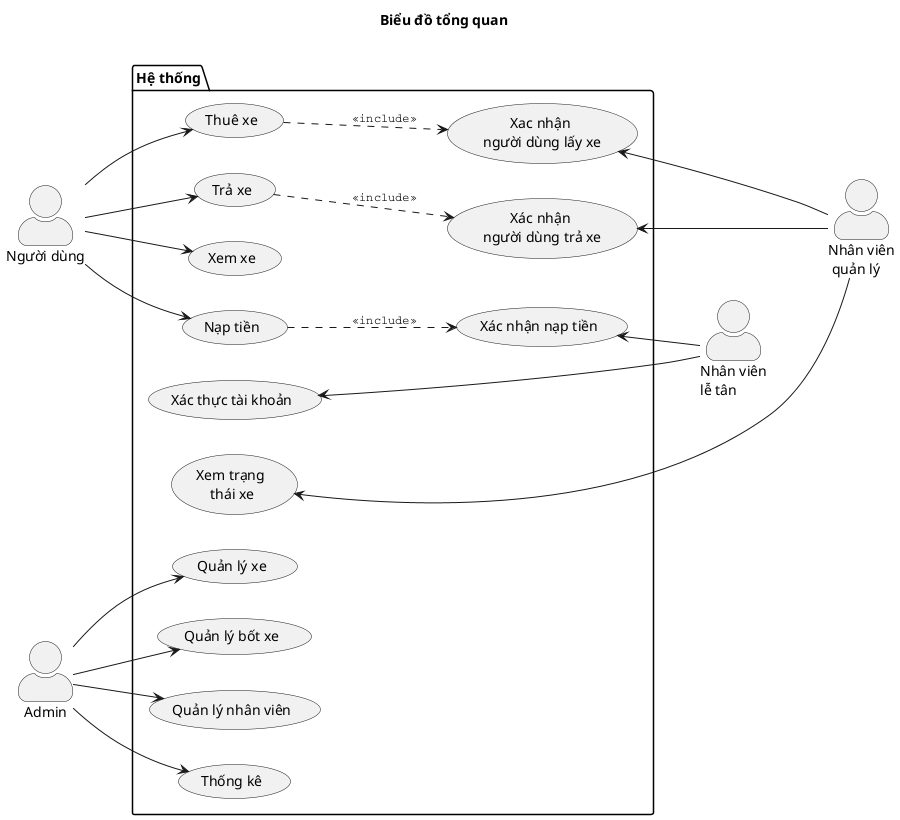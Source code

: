 @startuml
left to right direction
skinparam actorStyle awesome
skinparam Shadowing false

skinparam ArrowFontStyle normal
skinparam ArrowFontName Courier
skinparam ArrowFontSize 12

title Biểu đồ tổng quan\n

actor "Người dùng" as user

package "Hệ thống" {
    usecase "Thuê xe" as userBooking
    usecase "Trả xe" as userReturn
    usecase "Xem xe" as userWatchBike
    usecase "Nạp tiền" as userCharge

    usecase "Xác nhận \nngười dùng trả xe" as staffConfirmReturn
    usecase "Xac nhận \nngười dùng lấy xe" as staffConfirmBooking
    usecase "Xem trạng \nthái xe" as staffWatchStatus

    usecase "Xác nhận nạp tiền" as receptConfirmCharge
    usecase "Xác thực tài khoản" as recpetConfirmAccount

    usecase "Quản lý xe" as adminBike
    usecase "Quản lý bốt xe" as adminStation
    usecase "Quản lý nhân viên" as adminStaff
    usecase "Thống kê" as adminAnalysis
}

actor "Nhân viên\nlễ tân" as recept
actor "Nhân viên\n quản lý" as staff
actor "Admin" as admin

user --> userBooking
user --> userReturn
user --> userWatchBike
user --> userCharge

admin -down-> adminBike
admin -down-> adminStaff
admin -down-> adminAnalysis
admin -down-> adminStation

recept -up-> receptConfirmCharge
recept -up-> recpetConfirmAccount

staff -up--> staffWatchStatus
staff -up--> staffConfirmBooking
staff -up--> staffConfirmReturn

userBooking ..> staffConfirmBooking : <<include>>
userReturn ..> staffConfirmReturn : <<include>>
userCharge ..> receptConfirmCharge : <<include>>


@enduml